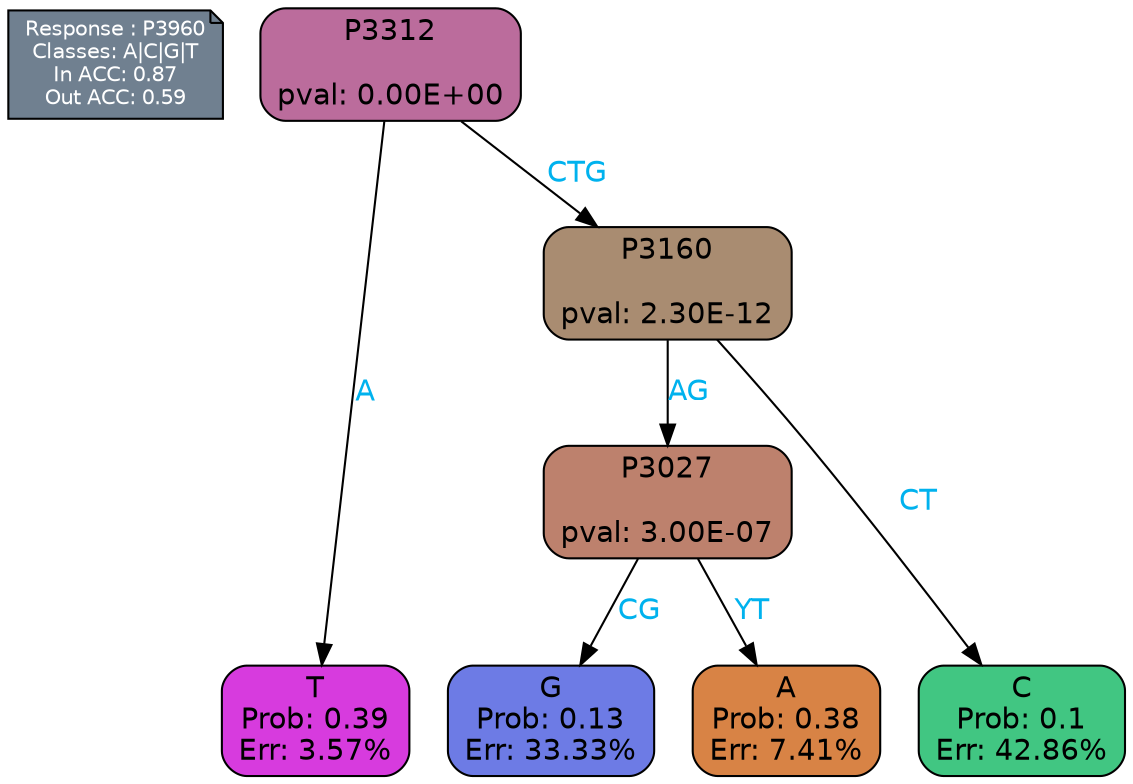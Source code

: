 digraph Tree {
node [shape=box, style="filled, rounded", color="black", fontname=helvetica] ;
graph [ranksep=equally, splines=polylines, bgcolor=transparent, dpi=600] ;
edge [fontname=helvetica] ;
LEGEND [label="Response : P3960
Classes: A|C|G|T
In ACC: 0.87
Out ACC: 0.59
",shape=note,align=left,style=filled,fillcolor="slategray",fontcolor="white",fontsize=10];1 [label="P3312

pval: 0.00E+00", fillcolor="#bb6c9c"] ;
2 [label="T
Prob: 0.39
Err: 3.57%", fillcolor="#d73bde"] ;
3 [label="P3160

pval: 2.30E-12", fillcolor="#a98c71"] ;
4 [label="P3027

pval: 3.00E-07", fillcolor="#bd816d"] ;
5 [label="G
Prob: 0.13
Err: 33.33%", fillcolor="#6d7be5"] ;
6 [label="A
Prob: 0.38
Err: 7.41%", fillcolor="#d88345"] ;
7 [label="C
Prob: 0.1
Err: 42.86%", fillcolor="#41c682"] ;
1 -> 2 [label="A",fontcolor=deepskyblue2] ;
1 -> 3 [label="CTG",fontcolor=deepskyblue2] ;
3 -> 4 [label="AG",fontcolor=deepskyblue2] ;
3 -> 7 [label="CT",fontcolor=deepskyblue2] ;
4 -> 5 [label="CG",fontcolor=deepskyblue2] ;
4 -> 6 [label="YT",fontcolor=deepskyblue2] ;
{rank = same; 2;5;6;7;}{rank = same; LEGEND;1;}}